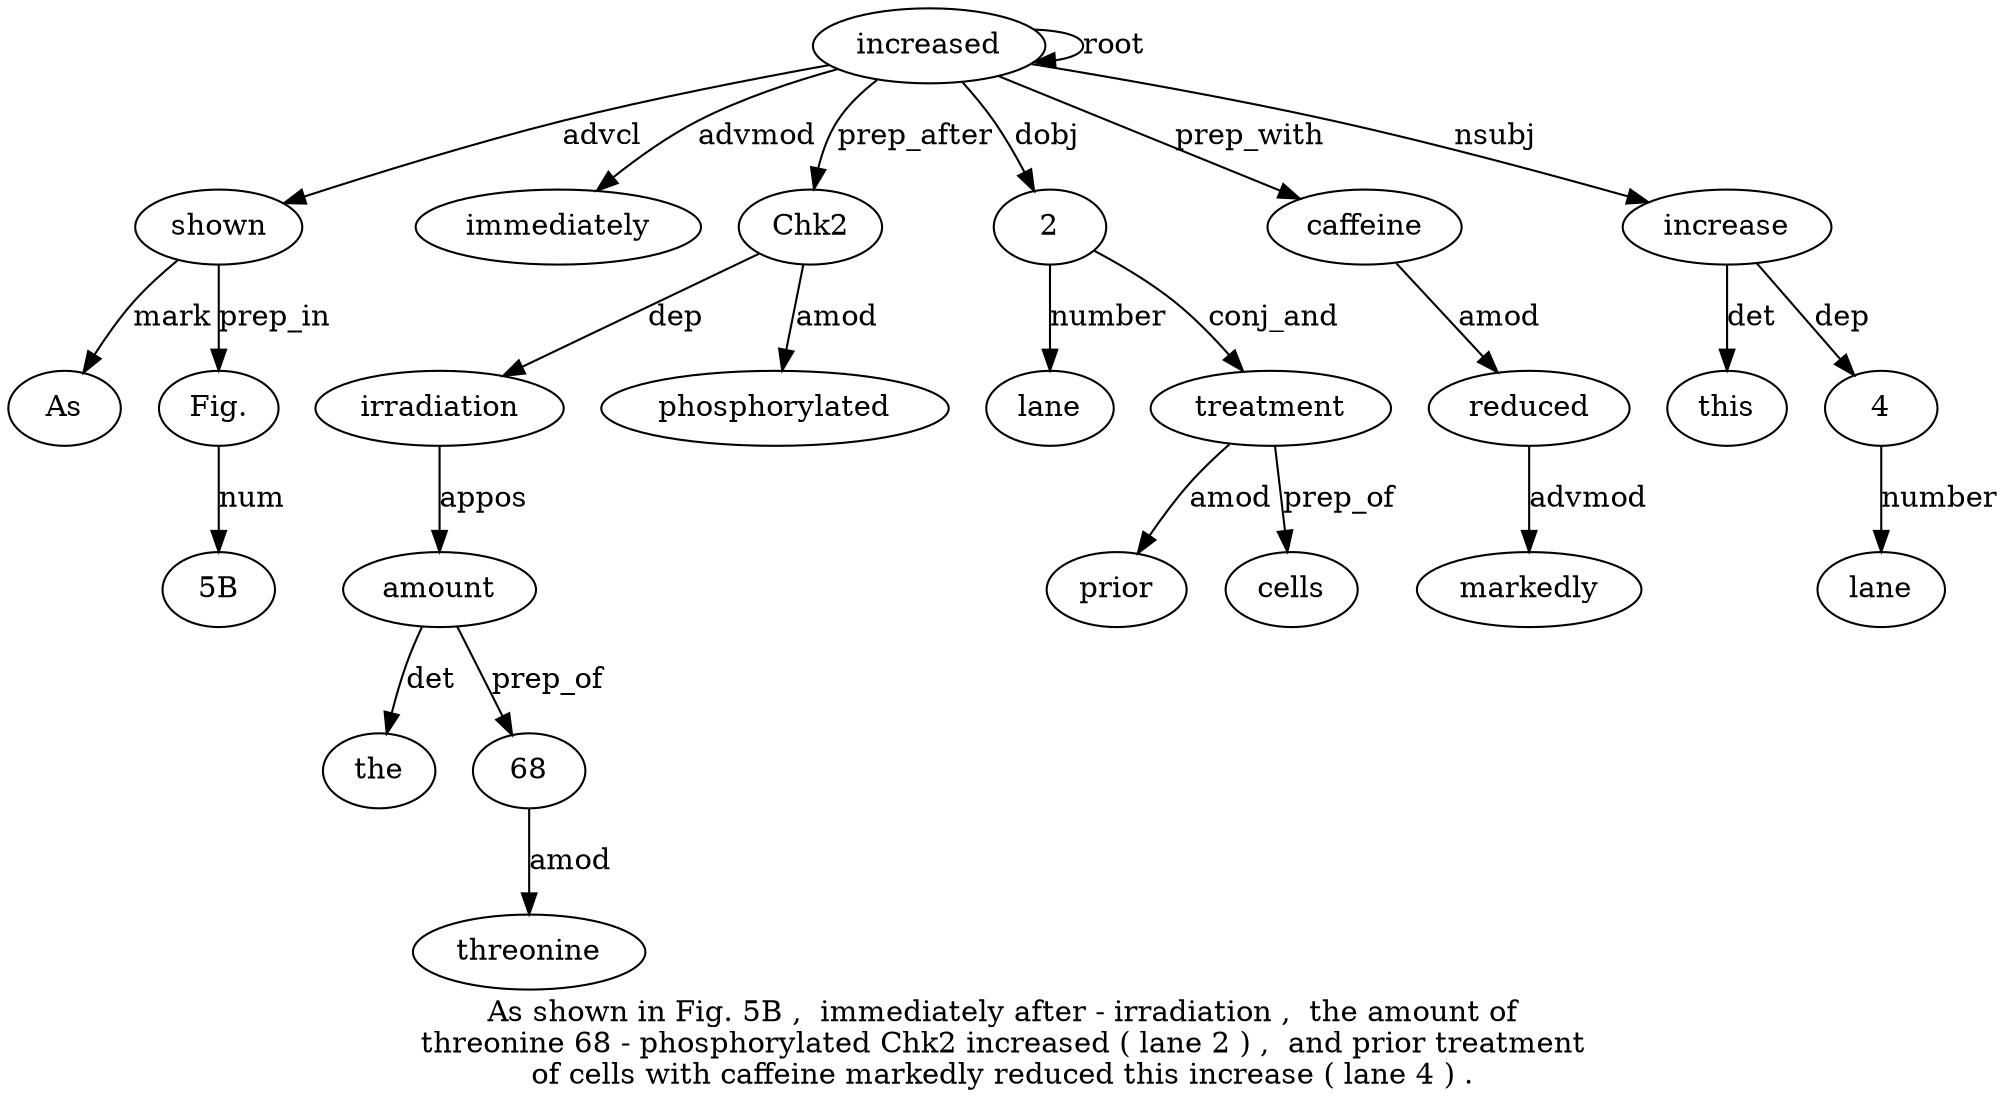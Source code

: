 digraph "As shown in Fig. 5B ,  immediately after - irradiation ,  the amount of threonine 68 - phosphorylated Chk2 increased ( lane 2 ) ,  and prior treatment of cells with caffeine markedly reduced this increase ( lane 4 ) ." {
label="As shown in Fig. 5B ,  immediately after - irradiation ,  the amount of
threonine 68 - phosphorylated Chk2 increased ( lane 2 ) ,  and prior treatment
of cells with caffeine markedly reduced this increase ( lane 4 ) .";
shown2 [style=filled, fillcolor=white, label=shown];
As1 [style=filled, fillcolor=white, label=As];
shown2 -> As1  [label=mark];
increased20 [style=filled, fillcolor=white, label=increased];
increased20 -> shown2  [label=advcl];
"Fig.4" [style=filled, fillcolor=white, label="Fig."];
shown2 -> "Fig.4"  [label=prep_in];
"5B" [style=filled, fillcolor=white, label="5B"];
"Fig.4" -> "5B"  [label=num];
immediately7 [style=filled, fillcolor=white, label=immediately];
increased20 -> immediately7  [label=advmod];
Chk219 [style=filled, fillcolor=white, label=Chk2];
irradiation10 [style=filled, fillcolor=white, label=irradiation];
Chk219 -> irradiation10  [label=dep];
amount13 [style=filled, fillcolor=white, label=amount];
the12 [style=filled, fillcolor=white, label=the];
amount13 -> the12  [label=det];
irradiation10 -> amount13  [label=appos];
681 [style=filled, fillcolor=white, label=68];
threonine15 [style=filled, fillcolor=white, label=threonine];
681 -> threonine15  [label=amod];
amount13 -> 681  [label=prep_of];
phosphorylated18 [style=filled, fillcolor=white, label=phosphorylated];
Chk219 -> phosphorylated18  [label=amod];
increased20 -> Chk219  [label=prep_after];
increased20 -> increased20  [label=root];
223 [style=filled, fillcolor=white, label=2];
lane22 [style=filled, fillcolor=white, label=lane];
223 -> lane22  [label=number];
increased20 -> 223  [label=dobj];
treatment28 [style=filled, fillcolor=white, label=treatment];
prior27 [style=filled, fillcolor=white, label=prior];
treatment28 -> prior27  [label=amod];
223 -> treatment28  [label=conj_and];
cells30 [style=filled, fillcolor=white, label=cells];
treatment28 -> cells30  [label=prep_of];
caffeine32 [style=filled, fillcolor=white, label=caffeine];
increased20 -> caffeine32  [label=prep_with];
reduced34 [style=filled, fillcolor=white, label=reduced];
markedly33 [style=filled, fillcolor=white, label=markedly];
reduced34 -> markedly33  [label=advmod];
caffeine32 -> reduced34  [label=amod];
increase36 [style=filled, fillcolor=white, label=increase];
this35 [style=filled, fillcolor=white, label=this];
increase36 -> this35  [label=det];
increased20 -> increase36  [label=nsubj];
439 [style=filled, fillcolor=white, label=4];
lane38 [style=filled, fillcolor=white, label=lane];
439 -> lane38  [label=number];
increase36 -> 439  [label=dep];
}
